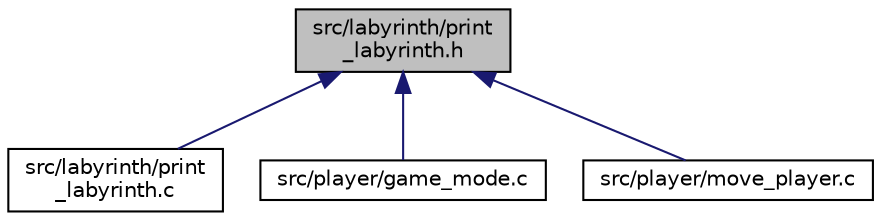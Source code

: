 digraph "src/labyrinth/print_labyrinth.h"
{
  edge [fontname="Helvetica",fontsize="10",labelfontname="Helvetica",labelfontsize="10"];
  node [fontname="Helvetica",fontsize="10",shape=record];
  Node2 [label="src/labyrinth/print\l_labyrinth.h",height=0.2,width=0.4,color="black", fillcolor="grey75", style="filled", fontcolor="black"];
  Node2 -> Node3 [dir="back",color="midnightblue",fontsize="10",style="solid",fontname="Helvetica"];
  Node3 [label="src/labyrinth/print\l_labyrinth.c",height=0.2,width=0.4,color="black", fillcolor="white", style="filled",URL="$print__labyrinth_8c.html",tooltip="Display a labyrinth. "];
  Node2 -> Node4 [dir="back",color="midnightblue",fontsize="10",style="solid",fontname="Helvetica"];
  Node4 [label="src/player/game_mode.c",height=0.2,width=0.4,color="black", fillcolor="white", style="filled",URL="$game__mode_8c.html",tooltip="function to launch game modes "];
  Node2 -> Node5 [dir="back",color="midnightblue",fontsize="10",style="solid",fontname="Helvetica"];
  Node5 [label="src/player/move_player.c",height=0.2,width=0.4,color="black", fillcolor="white", style="filled",URL="$move__player_8c.html",tooltip="functions to move a player on a labyrinth "];
}
